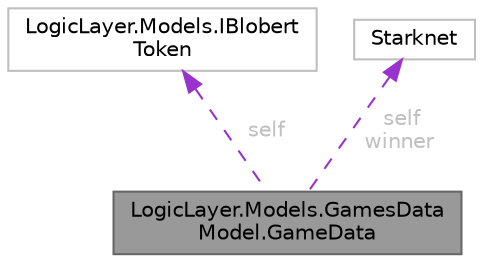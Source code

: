 digraph "LogicLayer.Models.GamesDataModel.GameData"
{
 // LATEX_PDF_SIZE
  bgcolor="transparent";
  edge [fontname=Helvetica,fontsize=10,labelfontname=Helvetica,labelfontsize=10];
  node [fontname=Helvetica,fontsize=10,shape=box,height=0.2,width=0.4];
  Node1 [id="Node000001",label="LogicLayer.Models.GamesData\lModel.GameData",height=0.2,width=0.4,color="gray40", fillcolor="grey60", style="filled", fontcolor="black",tooltip="Class that holds the whole of the data about a game in progress."];
  Node2 -> Node1 [id="edge1_Node000001_Node000002",dir="back",color="darkorchid3",style="dashed",tooltip=" ",label=" self",fontcolor="grey" ];
  Node2 [id="Node000002",label="LogicLayer.Models.IBlobert\lToken",height=0.2,width=0.4,color="grey75", fillcolor="white", style="filled",URL="$interface_logic_layer_1_1_models_1_1_i_blobert_token.html",tooltip=" "];
  Node3 -> Node1 [id="edge2_Node000001_Node000003",dir="back",color="darkorchid3",style="dashed",tooltip=" ",label=" self\nwinner",fontcolor="grey" ];
  Node3 [id="Node000003",label="Starknet",height=0.2,width=0.4,color="grey75", fillcolor="white", style="filled",tooltip=" "];
}

